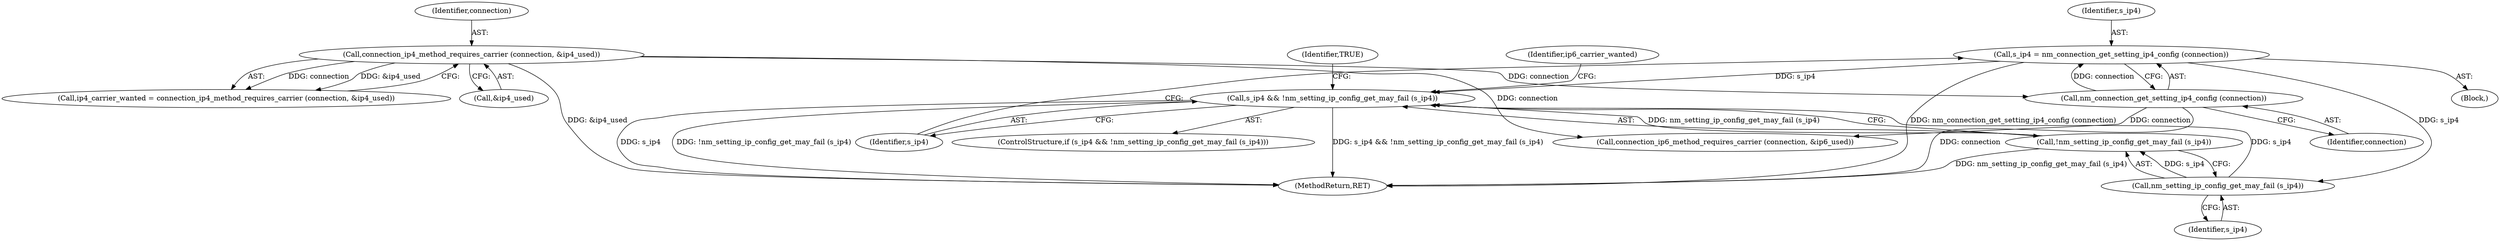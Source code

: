 digraph "0_NetworkManager_d5fc88e573fa58b93034b04d35a2454f5d28cad9@API" {
"1005617" [label="(Call,s_ip4 = nm_connection_get_setting_ip4_config (connection))"];
"1005619" [label="(Call,nm_connection_get_setting_ip4_config (connection))"];
"1005610" [label="(Call,connection_ip4_method_requires_carrier (connection, &ip4_used))"];
"1005622" [label="(Call,s_ip4 && !nm_setting_ip_config_get_may_fail (s_ip4))"];
"1005625" [label="(Call,nm_setting_ip_config_get_may_fail (s_ip4))"];
"1005624" [label="(Call,!nm_setting_ip_config_get_may_fail (s_ip4))"];
"1005610" [label="(Call,connection_ip4_method_requires_carrier (connection, &ip4_used))"];
"1005621" [label="(ControlStructure,if (s_ip4 && !nm_setting_ip_config_get_may_fail (s_ip4)))"];
"1005619" [label="(Call,nm_connection_get_setting_ip4_config (connection))"];
"1005617" [label="(Call,s_ip4 = nm_connection_get_setting_ip4_config (connection))"];
"1005620" [label="(Identifier,connection)"];
"1005608" [label="(Call,ip4_carrier_wanted = connection_ip4_method_requires_carrier (connection, &ip4_used))"];
"1005611" [label="(Identifier,connection)"];
"1005623" [label="(Identifier,s_ip4)"];
"1005625" [label="(Call,nm_setting_ip_config_get_may_fail (s_ip4))"];
"1005628" [label="(Identifier,TRUE)"];
"1005630" [label="(Identifier,ip6_carrier_wanted)"];
"1005622" [label="(Call,s_ip4 && !nm_setting_ip_config_get_may_fail (s_ip4))"];
"1005626" [label="(Identifier,s_ip4)"];
"1007368" [label="(MethodReturn,RET)"];
"1005612" [label="(Call,&ip4_used)"];
"1005616" [label="(Block,)"];
"1005624" [label="(Call,!nm_setting_ip_config_get_may_fail (s_ip4))"];
"1005631" [label="(Call,connection_ip6_method_requires_carrier (connection, &ip6_used))"];
"1005618" [label="(Identifier,s_ip4)"];
"1005617" -> "1005616"  [label="AST: "];
"1005617" -> "1005619"  [label="CFG: "];
"1005618" -> "1005617"  [label="AST: "];
"1005619" -> "1005617"  [label="AST: "];
"1005623" -> "1005617"  [label="CFG: "];
"1005617" -> "1007368"  [label="DDG: nm_connection_get_setting_ip4_config (connection)"];
"1005619" -> "1005617"  [label="DDG: connection"];
"1005617" -> "1005622"  [label="DDG: s_ip4"];
"1005617" -> "1005625"  [label="DDG: s_ip4"];
"1005619" -> "1005620"  [label="CFG: "];
"1005620" -> "1005619"  [label="AST: "];
"1005619" -> "1007368"  [label="DDG: connection"];
"1005610" -> "1005619"  [label="DDG: connection"];
"1005619" -> "1005631"  [label="DDG: connection"];
"1005610" -> "1005608"  [label="AST: "];
"1005610" -> "1005612"  [label="CFG: "];
"1005611" -> "1005610"  [label="AST: "];
"1005612" -> "1005610"  [label="AST: "];
"1005608" -> "1005610"  [label="CFG: "];
"1005610" -> "1007368"  [label="DDG: &ip4_used"];
"1005610" -> "1005608"  [label="DDG: connection"];
"1005610" -> "1005608"  [label="DDG: &ip4_used"];
"1005610" -> "1005631"  [label="DDG: connection"];
"1005622" -> "1005621"  [label="AST: "];
"1005622" -> "1005623"  [label="CFG: "];
"1005622" -> "1005624"  [label="CFG: "];
"1005623" -> "1005622"  [label="AST: "];
"1005624" -> "1005622"  [label="AST: "];
"1005628" -> "1005622"  [label="CFG: "];
"1005630" -> "1005622"  [label="CFG: "];
"1005622" -> "1007368"  [label="DDG: s_ip4 && !nm_setting_ip_config_get_may_fail (s_ip4)"];
"1005622" -> "1007368"  [label="DDG: s_ip4"];
"1005622" -> "1007368"  [label="DDG: !nm_setting_ip_config_get_may_fail (s_ip4)"];
"1005625" -> "1005622"  [label="DDG: s_ip4"];
"1005624" -> "1005622"  [label="DDG: nm_setting_ip_config_get_may_fail (s_ip4)"];
"1005625" -> "1005624"  [label="AST: "];
"1005625" -> "1005626"  [label="CFG: "];
"1005626" -> "1005625"  [label="AST: "];
"1005624" -> "1005625"  [label="CFG: "];
"1005625" -> "1005624"  [label="DDG: s_ip4"];
"1005624" -> "1007368"  [label="DDG: nm_setting_ip_config_get_may_fail (s_ip4)"];
}
